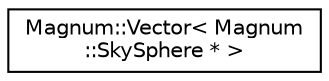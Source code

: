 digraph "圖形化之類別階層"
{
  edge [fontname="Helvetica",fontsize="10",labelfontname="Helvetica",labelfontsize="10"];
  node [fontname="Helvetica",fontsize="10",shape=record];
  rankdir="LR";
  Node1 [label="Magnum::Vector\< Magnum\l::SkySphere * \>",height=0.2,width=0.4,color="black", fillcolor="white", style="filled",URL="$class_magnum_1_1_vector.html"];
}
